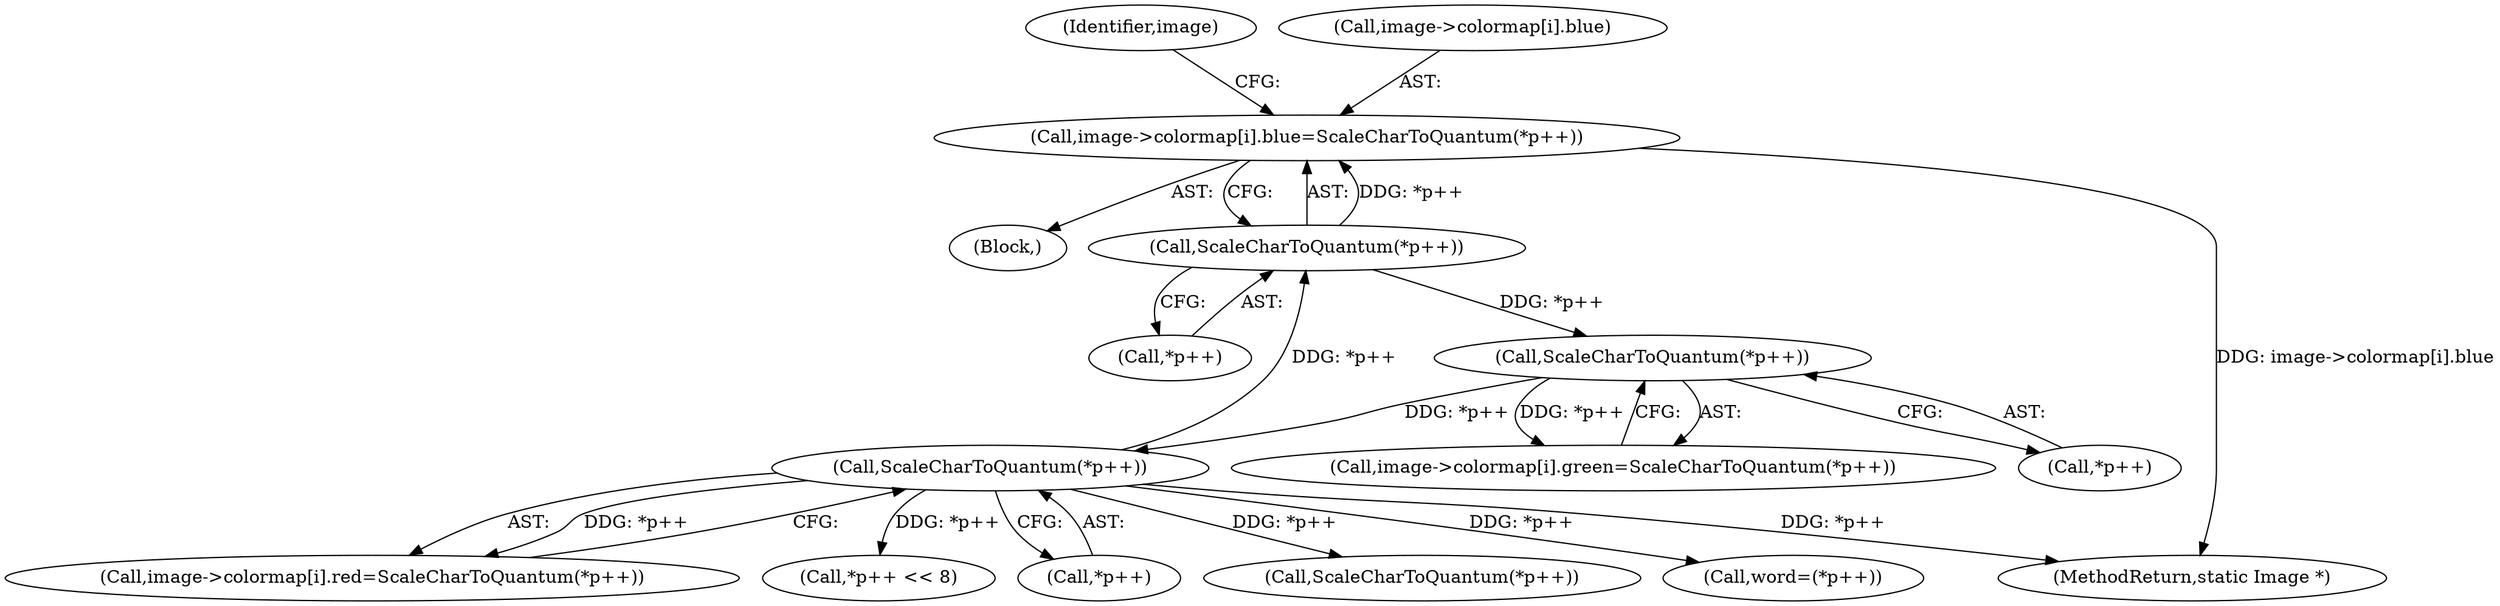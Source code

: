 digraph "0_ImageMagick_f6e9d0d9955e85bdd7540b251cd50d598dacc5e6_10@array" {
"1000558" [label="(Call,image->colormap[i].blue=ScaleCharToQuantum(*p++))"];
"1000566" [label="(Call,ScaleCharToQuantum(*p++))"];
"1000590" [label="(Call,ScaleCharToQuantum(*p++))"];
"1000578" [label="(Call,ScaleCharToQuantum(*p++))"];
"1000574" [label="(Identifier,image)"];
"1000570" [label="(Call,image->colormap[i].green=ScaleCharToQuantum(*p++))"];
"1000590" [label="(Call,ScaleCharToQuantum(*p++))"];
"1001334" [label="(Call,word=(*p++))"];
"1000558" [label="(Call,image->colormap[i].blue=ScaleCharToQuantum(*p++))"];
"1000557" [label="(Block,)"];
"1000567" [label="(Call,*p++)"];
"1000582" [label="(Call,image->colormap[i].red=ScaleCharToQuantum(*p++))"];
"1000566" [label="(Call,ScaleCharToQuantum(*p++))"];
"1001341" [label="(Call,*p++ << 8)"];
"1000591" [label="(Call,*p++)"];
"1000578" [label="(Call,ScaleCharToQuantum(*p++))"];
"1000559" [label="(Call,image->colormap[i].blue)"];
"1001522" [label="(Call,ScaleCharToQuantum(*p++))"];
"1000579" [label="(Call,*p++)"];
"1001646" [label="(MethodReturn,static Image *)"];
"1000558" -> "1000557"  [label="AST: "];
"1000558" -> "1000566"  [label="CFG: "];
"1000559" -> "1000558"  [label="AST: "];
"1000566" -> "1000558"  [label="AST: "];
"1000574" -> "1000558"  [label="CFG: "];
"1000558" -> "1001646"  [label="DDG: image->colormap[i].blue"];
"1000566" -> "1000558"  [label="DDG: *p++"];
"1000566" -> "1000567"  [label="CFG: "];
"1000567" -> "1000566"  [label="AST: "];
"1000590" -> "1000566"  [label="DDG: *p++"];
"1000566" -> "1000578"  [label="DDG: *p++"];
"1000590" -> "1000582"  [label="AST: "];
"1000590" -> "1000591"  [label="CFG: "];
"1000591" -> "1000590"  [label="AST: "];
"1000582" -> "1000590"  [label="CFG: "];
"1000590" -> "1001646"  [label="DDG: *p++"];
"1000590" -> "1000582"  [label="DDG: *p++"];
"1000578" -> "1000590"  [label="DDG: *p++"];
"1000590" -> "1001334"  [label="DDG: *p++"];
"1000590" -> "1001341"  [label="DDG: *p++"];
"1000590" -> "1001522"  [label="DDG: *p++"];
"1000578" -> "1000570"  [label="AST: "];
"1000578" -> "1000579"  [label="CFG: "];
"1000579" -> "1000578"  [label="AST: "];
"1000570" -> "1000578"  [label="CFG: "];
"1000578" -> "1000570"  [label="DDG: *p++"];
}
